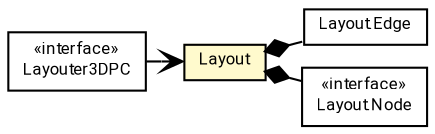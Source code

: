 #!/usr/local/bin/dot
#
# Class diagram 
# Generated by UMLGraph version R5_7_2-60-g0e99a6 (http://www.spinellis.gr/umlgraph/)
#

digraph G {
	graph [fontnames="svg"]
	edge [fontname="Roboto",fontsize=7,labelfontname="Roboto",labelfontsize=7,color="black"];
	node [fontname="Roboto",fontcolor="black",fontsize=8,shape=plaintext,margin=0,width=0,height=0];
	nodesep=0.15;
	ranksep=0.25;
	rankdir=LR;
	// de.lmu.ifi.dbs.elki.visualization.parallel3d.layout.Layout
	c6208662 [label=<<table title="de.lmu.ifi.dbs.elki.visualization.parallel3d.layout.Layout" border="0" cellborder="1" cellspacing="0" cellpadding="2" bgcolor="lemonChiffon" href="Layout.html" target="_parent">
		<tr><td><table border="0" cellspacing="0" cellpadding="1">
		<tr><td align="center" balign="center"> <font face="Roboto">Layout</font> </td></tr>
		</table></td></tr>
		</table>>, URL="Layout.html"];
	// de.lmu.ifi.dbs.elki.visualization.parallel3d.layout.Layout.Edge
	c6208663 [label=<<table title="de.lmu.ifi.dbs.elki.visualization.parallel3d.layout.Layout.Edge" border="0" cellborder="1" cellspacing="0" cellpadding="2" href="Layout.Edge.html" target="_parent">
		<tr><td><table border="0" cellspacing="0" cellpadding="1">
		<tr><td align="center" balign="center"> <font face="Roboto">Layout.Edge</font> </td></tr>
		</table></td></tr>
		</table>>, URL="Layout.Edge.html"];
	// de.lmu.ifi.dbs.elki.visualization.parallel3d.layout.Layout.Node
	c6208664 [label=<<table title="de.lmu.ifi.dbs.elki.visualization.parallel3d.layout.Layout.Node" border="0" cellborder="1" cellspacing="0" cellpadding="2" href="Layout.Node.html" target="_parent">
		<tr><td><table border="0" cellspacing="0" cellpadding="1">
		<tr><td align="center" balign="center"> &#171;interface&#187; </td></tr>
		<tr><td align="center" balign="center"> <font face="Roboto">Layout.Node</font> </td></tr>
		</table></td></tr>
		</table>>, URL="Layout.Node.html"];
	// de.lmu.ifi.dbs.elki.visualization.parallel3d.layout.Layouter3DPC<V>
	c6208668 [label=<<table title="de.lmu.ifi.dbs.elki.visualization.parallel3d.layout.Layouter3DPC" border="0" cellborder="1" cellspacing="0" cellpadding="2" href="Layouter3DPC.html" target="_parent">
		<tr><td><table border="0" cellspacing="0" cellpadding="1">
		<tr><td align="center" balign="center"> &#171;interface&#187; </td></tr>
		<tr><td align="center" balign="center"> <font face="Roboto">Layouter3DPC</font> </td></tr>
		</table></td></tr>
		</table>>, URL="Layouter3DPC.html"];
	// de.lmu.ifi.dbs.elki.visualization.parallel3d.layout.Layout composed de.lmu.ifi.dbs.elki.visualization.parallel3d.layout.Layout.Node
	c6208662 -> c6208664 [arrowhead=none,arrowtail=diamond,dir=back,weight=6];
	// de.lmu.ifi.dbs.elki.visualization.parallel3d.layout.Layout composed de.lmu.ifi.dbs.elki.visualization.parallel3d.layout.Layout.Edge
	c6208662 -> c6208663 [arrowhead=none,arrowtail=diamond,dir=back,weight=6];
	// de.lmu.ifi.dbs.elki.visualization.parallel3d.layout.Layouter3DPC<V> navassoc de.lmu.ifi.dbs.elki.visualization.parallel3d.layout.Layout
	c6208668 -> c6208662 [arrowhead=open,weight=1];
}

